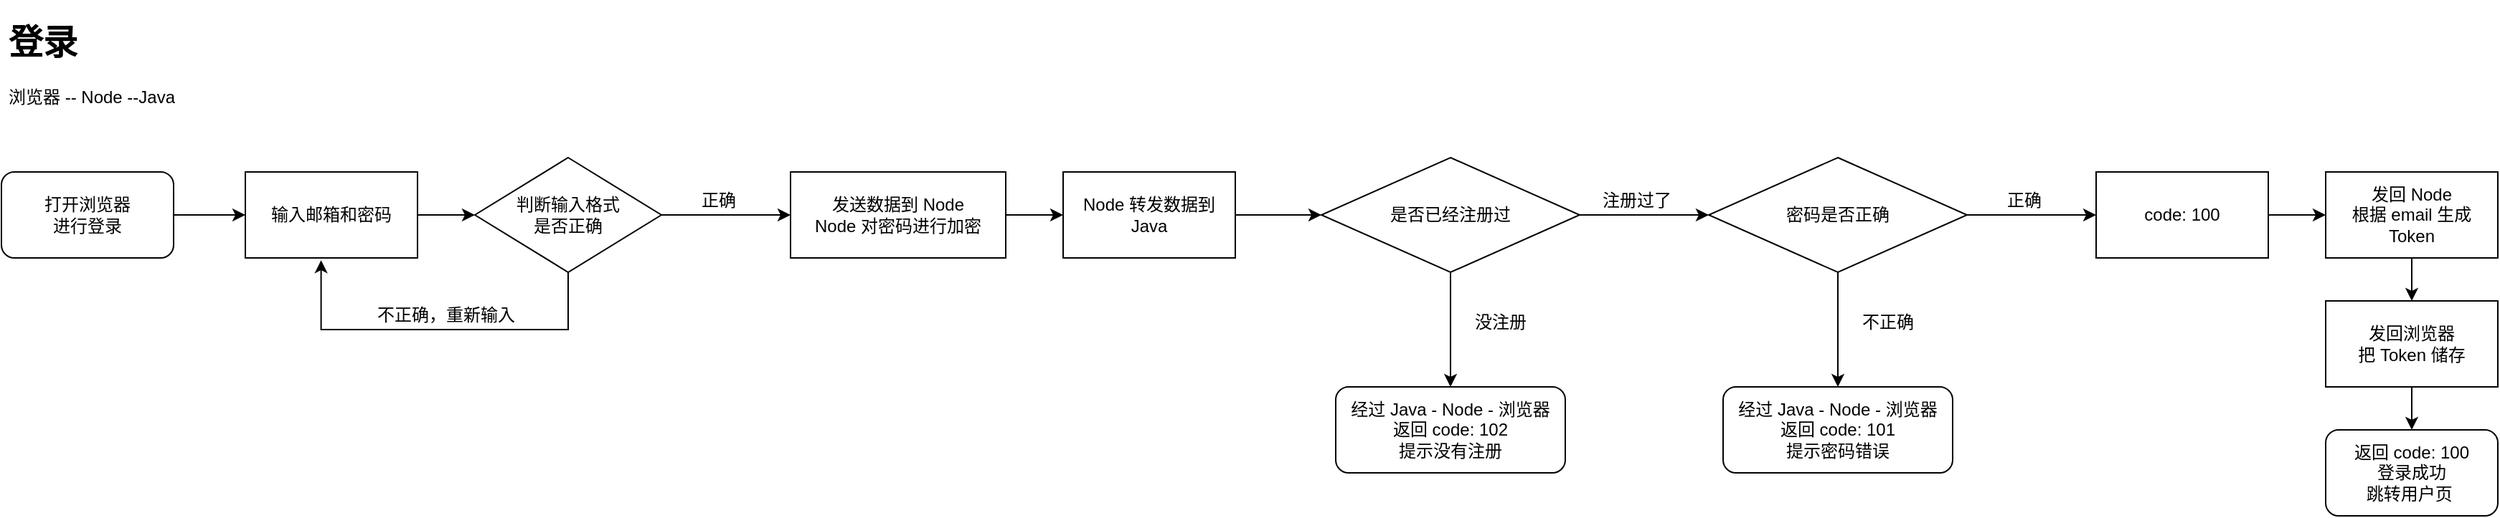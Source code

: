 <mxfile version="13.0.3" type="device"><diagram id="7bAXrIPIZU65n2M3OCyO" name="第 1 页"><mxGraphModel dx="1024" dy="592" grid="1" gridSize="10" guides="1" tooltips="1" connect="1" arrows="1" fold="1" page="1" pageScale="1" pageWidth="4000" pageHeight="1920" math="0" shadow="0"><root><mxCell id="0"/><mxCell id="1" parent="0"/><mxCell id="XnF8Y5QSWVlfnxgKU0xE-1" value="&lt;h1&gt;登录&lt;/h1&gt;&lt;p&gt;浏览器 -- Node --Java&lt;/p&gt;&lt;p&gt;&lt;br&gt;&lt;/p&gt;" style="text;html=1;strokeColor=none;fillColor=none;spacing=5;spacingTop=-20;whiteSpace=wrap;overflow=hidden;rounded=0;" parent="1" vertex="1"><mxGeometry x="60" y="140" width="190" height="80" as="geometry"/></mxCell><mxCell id="XnF8Y5QSWVlfnxgKU0xE-2" style="edgeStyle=orthogonalEdgeStyle;rounded=0;orthogonalLoop=1;jettySize=auto;html=1;entryX=0;entryY=0.5;entryDx=0;entryDy=0;" parent="1" source="XnF8Y5QSWVlfnxgKU0xE-3" target="XnF8Y5QSWVlfnxgKU0xE-8" edge="1"><mxGeometry relative="1" as="geometry"/></mxCell><mxCell id="XnF8Y5QSWVlfnxgKU0xE-3" value="输入邮箱和密码" style="rounded=0;whiteSpace=wrap;html=1;" parent="1" vertex="1"><mxGeometry x="230" y="250" width="120" height="60" as="geometry"/></mxCell><mxCell id="XnF8Y5QSWVlfnxgKU0xE-4" style="edgeStyle=orthogonalEdgeStyle;rounded=0;orthogonalLoop=1;jettySize=auto;html=1;entryX=0;entryY=0.5;entryDx=0;entryDy=0;" parent="1" source="XnF8Y5QSWVlfnxgKU0xE-5" target="XnF8Y5QSWVlfnxgKU0xE-3" edge="1"><mxGeometry relative="1" as="geometry"/></mxCell><mxCell id="XnF8Y5QSWVlfnxgKU0xE-5" value="打开浏览器&lt;br&gt;进行登录" style="rounded=1;whiteSpace=wrap;html=1;" parent="1" vertex="1"><mxGeometry x="60" y="250" width="120" height="60" as="geometry"/></mxCell><mxCell id="XnF8Y5QSWVlfnxgKU0xE-6" style="edgeStyle=orthogonalEdgeStyle;rounded=0;orthogonalLoop=1;jettySize=auto;html=1;entryX=0.44;entryY=1.027;entryDx=0;entryDy=0;entryPerimeter=0;" parent="1" source="XnF8Y5QSWVlfnxgKU0xE-8" target="XnF8Y5QSWVlfnxgKU0xE-3" edge="1"><mxGeometry relative="1" as="geometry"><mxPoint x="280" y="360" as="targetPoint"/><Array as="points"><mxPoint x="455" y="360"/><mxPoint x="283" y="360"/></Array></mxGeometry></mxCell><mxCell id="XnF8Y5QSWVlfnxgKU0xE-7" style="edgeStyle=orthogonalEdgeStyle;rounded=0;orthogonalLoop=1;jettySize=auto;html=1;entryX=0;entryY=0.5;entryDx=0;entryDy=0;" parent="1" source="XnF8Y5QSWVlfnxgKU0xE-8" target="XnF8Y5QSWVlfnxgKU0xE-12" edge="1"><mxGeometry relative="1" as="geometry"><mxPoint x="640" y="280" as="targetPoint"/></mxGeometry></mxCell><mxCell id="XnF8Y5QSWVlfnxgKU0xE-8" value="判断输入格式&lt;br&gt;是否正确" style="rhombus;whiteSpace=wrap;html=1;" parent="1" vertex="1"><mxGeometry x="390" y="240" width="130" height="80" as="geometry"/></mxCell><mxCell id="XnF8Y5QSWVlfnxgKU0xE-9" value="不正确，重新输入" style="text;html=1;strokeColor=none;fillColor=none;align=center;verticalAlign=middle;whiteSpace=wrap;rounded=0;" parent="1" vertex="1"><mxGeometry x="300" y="340" width="140" height="20" as="geometry"/></mxCell><mxCell id="XnF8Y5QSWVlfnxgKU0xE-10" value="正确" style="text;html=1;strokeColor=none;fillColor=none;align=center;verticalAlign=middle;whiteSpace=wrap;rounded=0;" parent="1" vertex="1"><mxGeometry x="540" y="260" width="40" height="20" as="geometry"/></mxCell><mxCell id="XnF8Y5QSWVlfnxgKU0xE-11" style="edgeStyle=orthogonalEdgeStyle;rounded=0;orthogonalLoop=1;jettySize=auto;html=1;" parent="1" source="XnF8Y5QSWVlfnxgKU0xE-12" edge="1"><mxGeometry relative="1" as="geometry"><mxPoint x="800" y="280" as="targetPoint"/></mxGeometry></mxCell><mxCell id="XnF8Y5QSWVlfnxgKU0xE-12" value="发送数据到 Node&lt;br&gt;Node 对密码进行加密" style="rounded=0;whiteSpace=wrap;html=1;" parent="1" vertex="1"><mxGeometry x="610" y="250" width="150" height="60" as="geometry"/></mxCell><mxCell id="XnF8Y5QSWVlfnxgKU0xE-13" style="edgeStyle=orthogonalEdgeStyle;rounded=0;orthogonalLoop=1;jettySize=auto;html=1;entryX=0;entryY=0.5;entryDx=0;entryDy=0;" parent="1" source="XnF8Y5QSWVlfnxgKU0xE-14" target="XnF8Y5QSWVlfnxgKU0xE-17" edge="1"><mxGeometry relative="1" as="geometry"/></mxCell><mxCell id="XnF8Y5QSWVlfnxgKU0xE-14" value="Node 转发数据到 Java" style="rounded=0;whiteSpace=wrap;html=1;" parent="1" vertex="1"><mxGeometry x="800" y="250" width="120" height="60" as="geometry"/></mxCell><mxCell id="XnF8Y5QSWVlfnxgKU0xE-15" style="edgeStyle=orthogonalEdgeStyle;rounded=0;orthogonalLoop=1;jettySize=auto;html=1;" parent="1" source="XnF8Y5QSWVlfnxgKU0xE-17" edge="1"><mxGeometry relative="1" as="geometry"><mxPoint x="1250" y="280" as="targetPoint"/></mxGeometry></mxCell><mxCell id="XnF8Y5QSWVlfnxgKU0xE-16" style="edgeStyle=orthogonalEdgeStyle;rounded=0;orthogonalLoop=1;jettySize=auto;html=1;" parent="1" source="XnF8Y5QSWVlfnxgKU0xE-17" edge="1"><mxGeometry relative="1" as="geometry"><mxPoint x="1070" y="400" as="targetPoint"/></mxGeometry></mxCell><mxCell id="XnF8Y5QSWVlfnxgKU0xE-17" value="是否已经注册过" style="rhombus;whiteSpace=wrap;html=1;" parent="1" vertex="1"><mxGeometry x="980" y="240" width="180" height="80" as="geometry"/></mxCell><mxCell id="XnF8Y5QSWVlfnxgKU0xE-18" value="注册过了" style="text;html=1;strokeColor=none;fillColor=none;align=center;verticalAlign=middle;whiteSpace=wrap;rounded=0;" parent="1" vertex="1"><mxGeometry x="1170" y="260" width="60" height="20" as="geometry"/></mxCell><mxCell id="XnF8Y5QSWVlfnxgKU0xE-19" value="没注册" style="text;html=1;strokeColor=none;fillColor=none;align=center;verticalAlign=middle;whiteSpace=wrap;rounded=0;" parent="1" vertex="1"><mxGeometry x="1070" y="340" width="70" height="30" as="geometry"/></mxCell><mxCell id="XnF8Y5QSWVlfnxgKU0xE-20" value="经过 Java - Node - 浏览器&lt;br&gt;返回 code: 102&lt;br&gt;提示没有注册" style="rounded=1;whiteSpace=wrap;html=1;" parent="1" vertex="1"><mxGeometry x="990" y="400" width="160" height="60" as="geometry"/></mxCell><mxCell id="XnF8Y5QSWVlfnxgKU0xE-36" style="edgeStyle=orthogonalEdgeStyle;rounded=0;orthogonalLoop=1;jettySize=auto;html=1;entryX=0;entryY=0.5;entryDx=0;entryDy=0;" parent="1" source="XnF8Y5QSWVlfnxgKU0xE-22" target="XnF8Y5QSWVlfnxgKU0xE-26" edge="1"><mxGeometry relative="1" as="geometry"/></mxCell><mxCell id="XnF8Y5QSWVlfnxgKU0xE-22" value="code: 100" style="rounded=0;whiteSpace=wrap;html=1;" parent="1" vertex="1"><mxGeometry x="1520" y="250" width="120" height="60" as="geometry"/></mxCell><mxCell id="XnF8Y5QSWVlfnxgKU0xE-25" style="edgeStyle=orthogonalEdgeStyle;rounded=0;orthogonalLoop=1;jettySize=auto;html=1;entryX=0.5;entryY=0;entryDx=0;entryDy=0;" parent="1" source="XnF8Y5QSWVlfnxgKU0xE-26" target="XnF8Y5QSWVlfnxgKU0xE-28" edge="1"><mxGeometry relative="1" as="geometry"/></mxCell><mxCell id="XnF8Y5QSWVlfnxgKU0xE-26" value="发回 Node&lt;br&gt;根据 email 生成 Token" style="rounded=0;whiteSpace=wrap;html=1;" parent="1" vertex="1"><mxGeometry x="1680" y="250" width="120" height="60" as="geometry"/></mxCell><mxCell id="XnF8Y5QSWVlfnxgKU0xE-27" style="edgeStyle=orthogonalEdgeStyle;rounded=0;orthogonalLoop=1;jettySize=auto;html=1;entryX=0.5;entryY=0;entryDx=0;entryDy=0;" parent="1" source="XnF8Y5QSWVlfnxgKU0xE-28" target="XnF8Y5QSWVlfnxgKU0xE-29" edge="1"><mxGeometry relative="1" as="geometry"/></mxCell><mxCell id="XnF8Y5QSWVlfnxgKU0xE-28" value="发回浏览器&lt;br&gt;把 Token 储存" style="rounded=0;whiteSpace=wrap;html=1;" parent="1" vertex="1"><mxGeometry x="1680" y="340" width="120" height="60" as="geometry"/></mxCell><mxCell id="XnF8Y5QSWVlfnxgKU0xE-29" value="返回 code: 100&lt;br&gt;登录成功&lt;br&gt;跳转用户页&amp;nbsp;" style="rounded=1;whiteSpace=wrap;html=1;" parent="1" vertex="1"><mxGeometry x="1680" y="430" width="120" height="60" as="geometry"/></mxCell><mxCell id="XnF8Y5QSWVlfnxgKU0xE-30" style="edgeStyle=orthogonalEdgeStyle;rounded=0;orthogonalLoop=1;jettySize=auto;html=1;" parent="1" source="XnF8Y5QSWVlfnxgKU0xE-32" edge="1"><mxGeometry relative="1" as="geometry"><mxPoint x="1520" y="280" as="targetPoint"/></mxGeometry></mxCell><mxCell id="XnF8Y5QSWVlfnxgKU0xE-31" style="edgeStyle=orthogonalEdgeStyle;rounded=0;orthogonalLoop=1;jettySize=auto;html=1;" parent="1" source="XnF8Y5QSWVlfnxgKU0xE-32" edge="1"><mxGeometry relative="1" as="geometry"><mxPoint x="1340" y="400" as="targetPoint"/></mxGeometry></mxCell><mxCell id="XnF8Y5QSWVlfnxgKU0xE-32" value="密码是否正确" style="rhombus;whiteSpace=wrap;html=1;" parent="1" vertex="1"><mxGeometry x="1250" y="240" width="180" height="80" as="geometry"/></mxCell><mxCell id="XnF8Y5QSWVlfnxgKU0xE-33" value="正确" style="text;html=1;strokeColor=none;fillColor=none;align=center;verticalAlign=middle;whiteSpace=wrap;rounded=0;" parent="1" vertex="1"><mxGeometry x="1450" y="260" width="40" height="20" as="geometry"/></mxCell><mxCell id="XnF8Y5QSWVlfnxgKU0xE-34" value="不正确" style="text;html=1;strokeColor=none;fillColor=none;align=center;verticalAlign=middle;whiteSpace=wrap;rounded=0;" parent="1" vertex="1"><mxGeometry x="1340" y="340" width="70" height="30" as="geometry"/></mxCell><mxCell id="XnF8Y5QSWVlfnxgKU0xE-35" value="经过 Java - Node - 浏览器&lt;br&gt;返回 code: 101&lt;br&gt;提示密码错误" style="rounded=1;whiteSpace=wrap;html=1;" parent="1" vertex="1"><mxGeometry x="1260" y="400" width="160" height="60" as="geometry"/></mxCell></root></mxGraphModel></diagram></mxfile>